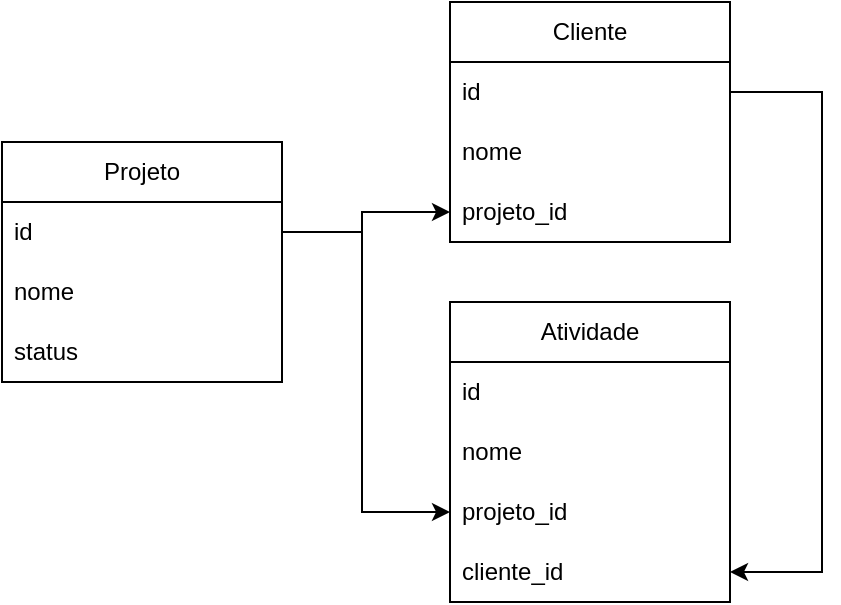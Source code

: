 <mxfile version="24.6.1" type="device">
  <diagram name="Página-1" id="lqH1CguTpd-2ASYLwecT">
    <mxGraphModel dx="1596" dy="610" grid="1" gridSize="10" guides="1" tooltips="1" connect="1" arrows="1" fold="1" page="1" pageScale="1" pageWidth="827" pageHeight="1169" math="0" shadow="0">
      <root>
        <mxCell id="0" />
        <mxCell id="1" parent="0" />
        <mxCell id="khYTsKkPWNkSPCEPo9Ht-1" value="Projeto" style="swimlane;fontStyle=0;childLayout=stackLayout;horizontal=1;startSize=30;horizontalStack=0;resizeParent=1;resizeParentMax=0;resizeLast=0;collapsible=1;marginBottom=0;whiteSpace=wrap;html=1;" vertex="1" parent="1">
          <mxGeometry x="120" y="280" width="140" height="120" as="geometry" />
        </mxCell>
        <mxCell id="khYTsKkPWNkSPCEPo9Ht-2" value="id" style="text;strokeColor=none;fillColor=none;align=left;verticalAlign=middle;spacingLeft=4;spacingRight=4;overflow=hidden;points=[[0,0.5],[1,0.5]];portConstraint=eastwest;rotatable=0;whiteSpace=wrap;html=1;" vertex="1" parent="khYTsKkPWNkSPCEPo9Ht-1">
          <mxGeometry y="30" width="140" height="30" as="geometry" />
        </mxCell>
        <mxCell id="khYTsKkPWNkSPCEPo9Ht-3" value="nome" style="text;strokeColor=none;fillColor=none;align=left;verticalAlign=middle;spacingLeft=4;spacingRight=4;overflow=hidden;points=[[0,0.5],[1,0.5]];portConstraint=eastwest;rotatable=0;whiteSpace=wrap;html=1;" vertex="1" parent="khYTsKkPWNkSPCEPo9Ht-1">
          <mxGeometry y="60" width="140" height="30" as="geometry" />
        </mxCell>
        <mxCell id="khYTsKkPWNkSPCEPo9Ht-4" value="status" style="text;strokeColor=none;fillColor=none;align=left;verticalAlign=middle;spacingLeft=4;spacingRight=4;overflow=hidden;points=[[0,0.5],[1,0.5]];portConstraint=eastwest;rotatable=0;whiteSpace=wrap;html=1;" vertex="1" parent="khYTsKkPWNkSPCEPo9Ht-1">
          <mxGeometry y="90" width="140" height="30" as="geometry" />
        </mxCell>
        <mxCell id="khYTsKkPWNkSPCEPo9Ht-5" value="Cliente" style="swimlane;fontStyle=0;childLayout=stackLayout;horizontal=1;startSize=30;horizontalStack=0;resizeParent=1;resizeParentMax=0;resizeLast=0;collapsible=1;marginBottom=0;whiteSpace=wrap;html=1;" vertex="1" parent="1">
          <mxGeometry x="344" y="210" width="140" height="120" as="geometry" />
        </mxCell>
        <mxCell id="khYTsKkPWNkSPCEPo9Ht-6" value="id" style="text;strokeColor=none;fillColor=none;align=left;verticalAlign=middle;spacingLeft=4;spacingRight=4;overflow=hidden;points=[[0,0.5],[1,0.5]];portConstraint=eastwest;rotatable=0;whiteSpace=wrap;html=1;" vertex="1" parent="khYTsKkPWNkSPCEPo9Ht-5">
          <mxGeometry y="30" width="140" height="30" as="geometry" />
        </mxCell>
        <mxCell id="khYTsKkPWNkSPCEPo9Ht-7" value="nome" style="text;strokeColor=none;fillColor=none;align=left;verticalAlign=middle;spacingLeft=4;spacingRight=4;overflow=hidden;points=[[0,0.5],[1,0.5]];portConstraint=eastwest;rotatable=0;whiteSpace=wrap;html=1;" vertex="1" parent="khYTsKkPWNkSPCEPo9Ht-5">
          <mxGeometry y="60" width="140" height="30" as="geometry" />
        </mxCell>
        <mxCell id="khYTsKkPWNkSPCEPo9Ht-8" value="projeto_id" style="text;strokeColor=none;fillColor=none;align=left;verticalAlign=middle;spacingLeft=4;spacingRight=4;overflow=hidden;points=[[0,0.5],[1,0.5]];portConstraint=eastwest;rotatable=0;whiteSpace=wrap;html=1;" vertex="1" parent="khYTsKkPWNkSPCEPo9Ht-5">
          <mxGeometry y="90" width="140" height="30" as="geometry" />
        </mxCell>
        <mxCell id="khYTsKkPWNkSPCEPo9Ht-9" value="Atividade" style="swimlane;fontStyle=0;childLayout=stackLayout;horizontal=1;startSize=30;horizontalStack=0;resizeParent=1;resizeParentMax=0;resizeLast=0;collapsible=1;marginBottom=0;whiteSpace=wrap;html=1;" vertex="1" parent="1">
          <mxGeometry x="344" y="360" width="140" height="150" as="geometry" />
        </mxCell>
        <mxCell id="khYTsKkPWNkSPCEPo9Ht-10" value="id" style="text;strokeColor=none;fillColor=none;align=left;verticalAlign=middle;spacingLeft=4;spacingRight=4;overflow=hidden;points=[[0,0.5],[1,0.5]];portConstraint=eastwest;rotatable=0;whiteSpace=wrap;html=1;" vertex="1" parent="khYTsKkPWNkSPCEPo9Ht-9">
          <mxGeometry y="30" width="140" height="30" as="geometry" />
        </mxCell>
        <mxCell id="khYTsKkPWNkSPCEPo9Ht-11" value="nome" style="text;strokeColor=none;fillColor=none;align=left;verticalAlign=middle;spacingLeft=4;spacingRight=4;overflow=hidden;points=[[0,0.5],[1,0.5]];portConstraint=eastwest;rotatable=0;whiteSpace=wrap;html=1;" vertex="1" parent="khYTsKkPWNkSPCEPo9Ht-9">
          <mxGeometry y="60" width="140" height="30" as="geometry" />
        </mxCell>
        <mxCell id="khYTsKkPWNkSPCEPo9Ht-12" value="projeto_id" style="text;strokeColor=none;fillColor=none;align=left;verticalAlign=middle;spacingLeft=4;spacingRight=4;overflow=hidden;points=[[0,0.5],[1,0.5]];portConstraint=eastwest;rotatable=0;whiteSpace=wrap;html=1;" vertex="1" parent="khYTsKkPWNkSPCEPo9Ht-9">
          <mxGeometry y="90" width="140" height="30" as="geometry" />
        </mxCell>
        <mxCell id="khYTsKkPWNkSPCEPo9Ht-13" value="cliente_id" style="text;strokeColor=none;fillColor=none;align=left;verticalAlign=middle;spacingLeft=4;spacingRight=4;overflow=hidden;points=[[0,0.5],[1,0.5]];portConstraint=eastwest;rotatable=0;whiteSpace=wrap;html=1;" vertex="1" parent="khYTsKkPWNkSPCEPo9Ht-9">
          <mxGeometry y="120" width="140" height="30" as="geometry" />
        </mxCell>
        <mxCell id="khYTsKkPWNkSPCEPo9Ht-14" value="" style="endArrow=classic;html=1;rounded=0;exitX=1;exitY=0.5;exitDx=0;exitDy=0;entryX=0;entryY=0.5;entryDx=0;entryDy=0;" edge="1" parent="1" source="khYTsKkPWNkSPCEPo9Ht-2" target="khYTsKkPWNkSPCEPo9Ht-12">
          <mxGeometry width="50" height="50" relative="1" as="geometry">
            <mxPoint x="240" y="550" as="sourcePoint" />
            <mxPoint x="340" y="500" as="targetPoint" />
            <Array as="points">
              <mxPoint x="300" y="325" />
              <mxPoint x="300" y="465" />
            </Array>
          </mxGeometry>
        </mxCell>
        <mxCell id="khYTsKkPWNkSPCEPo9Ht-15" value="" style="endArrow=classic;html=1;rounded=0;entryX=0;entryY=0.5;entryDx=0;entryDy=0;exitX=1;exitY=0.5;exitDx=0;exitDy=0;" edge="1" parent="1" source="khYTsKkPWNkSPCEPo9Ht-2" target="khYTsKkPWNkSPCEPo9Ht-8">
          <mxGeometry width="50" height="50" relative="1" as="geometry">
            <mxPoint x="260" y="290" as="sourcePoint" />
            <mxPoint x="260" y="490" as="targetPoint" />
            <Array as="points">
              <mxPoint x="300" y="325" />
              <mxPoint x="300" y="315" />
            </Array>
          </mxGeometry>
        </mxCell>
        <mxCell id="khYTsKkPWNkSPCEPo9Ht-16" value="" style="endArrow=classic;html=1;rounded=0;exitX=1;exitY=0.5;exitDx=0;exitDy=0;entryX=1;entryY=0.5;entryDx=0;entryDy=0;" edge="1" parent="1" source="khYTsKkPWNkSPCEPo9Ht-6" target="khYTsKkPWNkSPCEPo9Ht-13">
          <mxGeometry width="50" height="50" relative="1" as="geometry">
            <mxPoint x="540" y="360" as="sourcePoint" />
            <mxPoint x="590" y="310" as="targetPoint" />
            <Array as="points">
              <mxPoint x="530" y="255" />
              <mxPoint x="530" y="495" />
            </Array>
          </mxGeometry>
        </mxCell>
      </root>
    </mxGraphModel>
  </diagram>
</mxfile>
